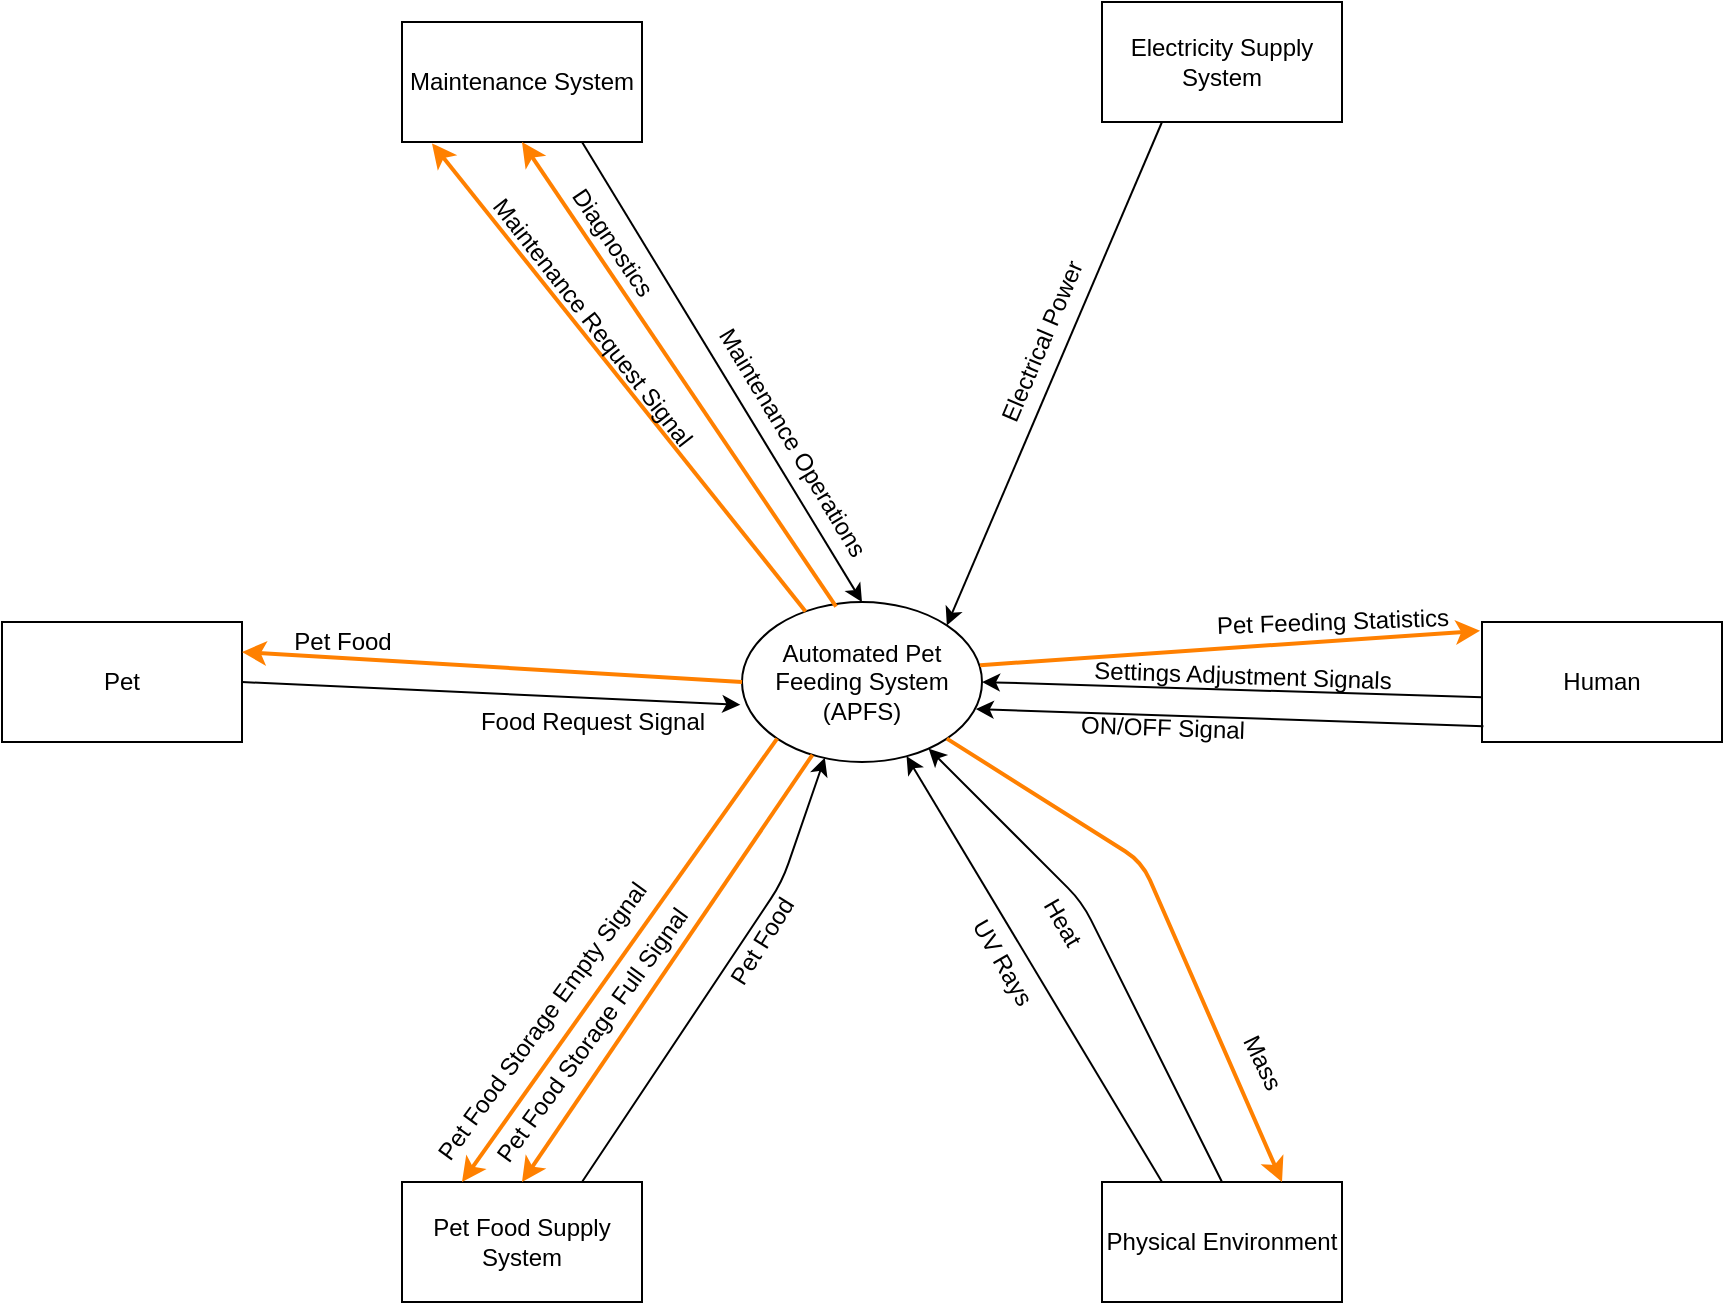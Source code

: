 <mxfile version="13.7.9" type="device"><diagram id="ZGR4iCLQ-0bVxlAiGizC" name="Page-1"><mxGraphModel dx="1086" dy="806" grid="1" gridSize="10" guides="1" tooltips="1" connect="1" arrows="1" fold="1" page="1" pageScale="1" pageWidth="1100" pageHeight="1100" math="0" shadow="0"><root><mxCell id="0"/><mxCell id="1" parent="0"/><mxCell id="g9lmOBWHkZ9cklrI8hA4-1" value="Automated Pet Feeding System (APFS)" style="ellipse;whiteSpace=wrap;html=1;" parent="1" vertex="1"><mxGeometry x="490" y="510" width="120" height="80" as="geometry"/></mxCell><mxCell id="g9lmOBWHkZ9cklrI8hA4-2" value="Physical Environment" style="rounded=0;whiteSpace=wrap;html=1;" parent="1" vertex="1"><mxGeometry x="670" y="800" width="120" height="60" as="geometry"/></mxCell><mxCell id="g9lmOBWHkZ9cklrI8hA4-3" value="Pet" style="whiteSpace=wrap;html=1;" parent="1" vertex="1"><mxGeometry x="120" y="520" width="120" height="60" as="geometry"/></mxCell><mxCell id="g9lmOBWHkZ9cklrI8hA4-4" value="Human" style="whiteSpace=wrap;html=1;" parent="1" vertex="1"><mxGeometry x="860" y="520" width="120" height="60" as="geometry"/></mxCell><mxCell id="g9lmOBWHkZ9cklrI8hA4-5" value="Pet Food Supply System" style="whiteSpace=wrap;html=1;" parent="1" vertex="1"><mxGeometry x="320" y="800" width="120" height="60" as="geometry"/></mxCell><mxCell id="g9lmOBWHkZ9cklrI8hA4-7" value="Maintenance System" style="whiteSpace=wrap;html=1;" parent="1" vertex="1"><mxGeometry x="320" y="220" width="120" height="60" as="geometry"/></mxCell><mxCell id="g9lmOBWHkZ9cklrI8hA4-8" value="Electricity Supply System" style="whiteSpace=wrap;html=1;" parent="1" vertex="1"><mxGeometry x="670" y="210" width="120" height="60" as="geometry"/></mxCell><mxCell id="g9lmOBWHkZ9cklrI8hA4-9" value="" style="endArrow=classic;html=1;entryX=0.345;entryY=0.973;entryDx=0;entryDy=0;entryPerimeter=0;exitX=0.75;exitY=0;exitDx=0;exitDy=0;" parent="1" source="g9lmOBWHkZ9cklrI8hA4-5" target="g9lmOBWHkZ9cklrI8hA4-1" edge="1"><mxGeometry width="50" height="50" relative="1" as="geometry"><mxPoint x="370" y="410" as="sourcePoint"/><mxPoint x="420" y="360" as="targetPoint"/><Array as="points"><mxPoint x="510" y="650"/></Array></mxGeometry></mxCell><mxCell id="g9lmOBWHkZ9cklrI8hA4-10" value="" style="endArrow=classic;html=1;entryX=0.5;entryY=0;entryDx=0;entryDy=0;strokeColor=#FF8000;strokeWidth=2;" parent="1" source="g9lmOBWHkZ9cklrI8hA4-1" target="g9lmOBWHkZ9cklrI8hA4-5" edge="1"><mxGeometry width="50" height="50" relative="1" as="geometry"><mxPoint x="330" y="670" as="sourcePoint"/><mxPoint x="380" y="620" as="targetPoint"/></mxGeometry></mxCell><mxCell id="g9lmOBWHkZ9cklrI8hA4-11" value="" style="endArrow=classic;html=1;exitX=0;exitY=0.5;exitDx=0;exitDy=0;entryX=1;entryY=0.25;entryDx=0;entryDy=0;strokeColor=#FF8000;strokeWidth=2;" parent="1" source="g9lmOBWHkZ9cklrI8hA4-1" target="g9lmOBWHkZ9cklrI8hA4-3" edge="1"><mxGeometry width="50" height="50" relative="1" as="geometry"><mxPoint x="400" y="550" as="sourcePoint"/><mxPoint x="450" y="500" as="targetPoint"/></mxGeometry></mxCell><mxCell id="g9lmOBWHkZ9cklrI8hA4-13" value="" style="endArrow=classic;html=1;entryX=-0.007;entryY=0.642;entryDx=0;entryDy=0;entryPerimeter=0;exitX=1;exitY=0.5;exitDx=0;exitDy=0;" parent="1" source="g9lmOBWHkZ9cklrI8hA4-3" target="g9lmOBWHkZ9cklrI8hA4-1" edge="1"><mxGeometry width="50" height="50" relative="1" as="geometry"><mxPoint x="280" y="640" as="sourcePoint"/><mxPoint x="330" y="590" as="targetPoint"/></mxGeometry></mxCell><mxCell id="g9lmOBWHkZ9cklrI8hA4-14" value="Pet Food" style="text;html=1;align=center;verticalAlign=middle;resizable=0;points=[];autosize=1;" parent="1" vertex="1"><mxGeometry x="260" y="520" width="60" height="20" as="geometry"/></mxCell><mxCell id="g9lmOBWHkZ9cklrI8hA4-15" value="Food Request Signal" style="text;html=1;align=center;verticalAlign=middle;resizable=0;points=[];autosize=1;" parent="1" vertex="1"><mxGeometry x="350" y="560" width="130" height="20" as="geometry"/></mxCell><mxCell id="g9lmOBWHkZ9cklrI8hA4-16" value="Pet Food" style="text;html=1;align=center;verticalAlign=middle;resizable=0;points=[];autosize=1;rotation=-58;" parent="1" vertex="1"><mxGeometry x="470" y="670" width="60" height="20" as="geometry"/></mxCell><mxCell id="g9lmOBWHkZ9cklrI8hA4-17" value="Pet Food Storage Full Signal" style="text;html=1;align=center;verticalAlign=middle;resizable=0;points=[];autosize=1;rotation=306;" parent="1" vertex="1"><mxGeometry x="330" y="717" width="170" height="20" as="geometry"/></mxCell><mxCell id="g9lmOBWHkZ9cklrI8hA4-18" value="" style="endArrow=classic;html=1;exitX=0.25;exitY=0;exitDx=0;exitDy=0;" parent="1" source="g9lmOBWHkZ9cklrI8hA4-2" target="g9lmOBWHkZ9cklrI8hA4-1" edge="1"><mxGeometry width="50" height="50" relative="1" as="geometry"><mxPoint x="630" y="700" as="sourcePoint"/><mxPoint x="680" y="650" as="targetPoint"/></mxGeometry></mxCell><mxCell id="g9lmOBWHkZ9cklrI8hA4-19" value="UV Rays" style="text;html=1;align=center;verticalAlign=middle;resizable=0;points=[];autosize=1;rotation=60;" parent="1" vertex="1"><mxGeometry x="590" y="680" width="60" height="20" as="geometry"/></mxCell><mxCell id="g9lmOBWHkZ9cklrI8hA4-20" value="" style="endArrow=classic;html=1;exitX=0.5;exitY=0;exitDx=0;exitDy=0;" parent="1" source="g9lmOBWHkZ9cklrI8hA4-2" target="g9lmOBWHkZ9cklrI8hA4-1" edge="1"><mxGeometry width="50" height="50" relative="1" as="geometry"><mxPoint x="710" y="680" as="sourcePoint"/><mxPoint x="760" y="630" as="targetPoint"/><Array as="points"><mxPoint x="660" y="660"/></Array></mxGeometry></mxCell><mxCell id="g9lmOBWHkZ9cklrI8hA4-21" value="Heat" style="text;html=1;align=center;verticalAlign=middle;resizable=0;points=[];autosize=1;rotation=60;" parent="1" vertex="1"><mxGeometry x="630" y="660" width="40" height="20" as="geometry"/></mxCell><mxCell id="g9lmOBWHkZ9cklrI8hA4-22" value="" style="endArrow=classic;html=1;entryX=0.75;entryY=0;entryDx=0;entryDy=0;exitX=1;exitY=1;exitDx=0;exitDy=0;strokeColor=#FF8000;strokeWidth=2;" parent="1" source="g9lmOBWHkZ9cklrI8hA4-1" target="g9lmOBWHkZ9cklrI8hA4-2" edge="1"><mxGeometry width="50" height="50" relative="1" as="geometry"><mxPoint x="590" y="600" as="sourcePoint"/><mxPoint x="770" y="590" as="targetPoint"/><Array as="points"><mxPoint x="690" y="640"/></Array></mxGeometry></mxCell><mxCell id="g9lmOBWHkZ9cklrI8hA4-23" value="Mass" style="text;html=1;align=center;verticalAlign=middle;resizable=0;points=[];autosize=1;rotation=64;" parent="1" vertex="1"><mxGeometry x="730" y="730" width="40" height="20" as="geometry"/></mxCell><mxCell id="g9lmOBWHkZ9cklrI8hA4-24" value="" style="endArrow=classic;html=1;entryX=0.125;entryY=1.012;entryDx=0;entryDy=0;strokeColor=#FF8000;strokeWidth=2;entryPerimeter=0;" parent="1" source="g9lmOBWHkZ9cklrI8hA4-1" target="g9lmOBWHkZ9cklrI8hA4-7" edge="1"><mxGeometry width="50" height="50" relative="1" as="geometry"><mxPoint x="250" y="440" as="sourcePoint"/><mxPoint x="300" y="390" as="targetPoint"/></mxGeometry></mxCell><mxCell id="g9lmOBWHkZ9cklrI8hA4-25" value="Maintenance Request Signal" style="text;html=1;align=center;verticalAlign=middle;resizable=0;points=[];autosize=1;rotation=52;" parent="1" vertex="1"><mxGeometry x="330" y="360" width="170" height="20" as="geometry"/></mxCell><mxCell id="g9lmOBWHkZ9cklrI8hA4-26" value="" style="endArrow=classic;html=1;entryX=0.25;entryY=0;entryDx=0;entryDy=0;strokeColor=#FF8000;strokeWidth=2;jumpSize=1;exitX=0;exitY=1;exitDx=0;exitDy=0;" parent="1" target="g9lmOBWHkZ9cklrI8hA4-5" edge="1" source="g9lmOBWHkZ9cklrI8hA4-1"><mxGeometry width="50" height="50" relative="1" as="geometry"><mxPoint x="490" y="590" as="sourcePoint"/><mxPoint x="310" y="670" as="targetPoint"/></mxGeometry></mxCell><mxCell id="g9lmOBWHkZ9cklrI8hA4-27" value="Pet Food Storage Empty Signal" style="text;html=1;align=center;verticalAlign=middle;resizable=0;points=[];autosize=1;rotation=306;" parent="1" vertex="1"><mxGeometry x="300" y="710" width="180" height="20" as="geometry"/></mxCell><mxCell id="g9lmOBWHkZ9cklrI8hA4-29" value="Electrical Power" style="text;html=1;align=center;verticalAlign=middle;resizable=0;points=[];autosize=1;rotation=293;" parent="1" vertex="1"><mxGeometry x="590" y="370" width="100" height="20" as="geometry"/></mxCell><mxCell id="g9lmOBWHkZ9cklrI8hA4-30" value="" style="endArrow=classic;html=1;exitX=0.25;exitY=1;exitDx=0;exitDy=0;entryX=1;entryY=0;entryDx=0;entryDy=0;" parent="1" source="g9lmOBWHkZ9cklrI8hA4-8" target="g9lmOBWHkZ9cklrI8hA4-1" edge="1"><mxGeometry width="50" height="50" relative="1" as="geometry"><mxPoint x="640" y="400" as="sourcePoint"/><mxPoint x="690" y="350" as="targetPoint"/></mxGeometry></mxCell><mxCell id="g9lmOBWHkZ9cklrI8hA4-31" value="" style="endArrow=classic;html=1;exitX=0.75;exitY=1;exitDx=0;exitDy=0;entryX=0.5;entryY=0;entryDx=0;entryDy=0;" parent="1" source="g9lmOBWHkZ9cklrI8hA4-7" target="g9lmOBWHkZ9cklrI8hA4-1" edge="1"><mxGeometry width="50" height="50" relative="1" as="geometry"><mxPoint x="650" y="580" as="sourcePoint"/><mxPoint x="700" y="530" as="targetPoint"/></mxGeometry></mxCell><mxCell id="g9lmOBWHkZ9cklrI8hA4-32" value="Maintenance Operations" style="text;html=1;align=center;verticalAlign=middle;resizable=0;points=[];autosize=1;rotation=59;" parent="1" vertex="1"><mxGeometry x="440" y="420" width="150" height="20" as="geometry"/></mxCell><mxCell id="g9lmOBWHkZ9cklrI8hA4-33" value="" style="endArrow=classic;html=1;entryX=-0.008;entryY=0.073;entryDx=0;entryDy=0;exitX=0.992;exitY=0.395;exitDx=0;exitDy=0;exitPerimeter=0;strokeColor=#FF8000;strokeWidth=2;entryPerimeter=0;" parent="1" source="g9lmOBWHkZ9cklrI8hA4-1" target="g9lmOBWHkZ9cklrI8hA4-4" edge="1"><mxGeometry width="50" height="50" relative="1" as="geometry"><mxPoint x="650" y="580" as="sourcePoint"/><mxPoint x="700" y="530" as="targetPoint"/></mxGeometry></mxCell><mxCell id="g9lmOBWHkZ9cklrI8hA4-34" value="Pet Feeding Statistics" style="text;html=1;align=center;verticalAlign=middle;resizable=0;points=[];autosize=1;rotation=358;" parent="1" vertex="1"><mxGeometry x="720" y="510" width="130" height="20" as="geometry"/></mxCell><mxCell id="g9lmOBWHkZ9cklrI8hA4-35" value="" style="endArrow=classic;html=1;exitX=0.392;exitY=0.029;exitDx=0;exitDy=0;exitPerimeter=0;entryX=0.5;entryY=1;entryDx=0;entryDy=0;strokeColor=#FF8000;strokeWidth=2;" parent="1" source="g9lmOBWHkZ9cklrI8hA4-1" target="g9lmOBWHkZ9cklrI8hA4-7" edge="1"><mxGeometry width="50" height="50" relative="1" as="geometry"><mxPoint x="570" y="320" as="sourcePoint"/><mxPoint x="620" y="270" as="targetPoint"/></mxGeometry></mxCell><mxCell id="g9lmOBWHkZ9cklrI8hA4-36" value="Diagnostics" style="text;html=1;align=center;verticalAlign=middle;resizable=0;points=[];autosize=1;rotation=56;" parent="1" vertex="1"><mxGeometry x="385" y="320" width="80" height="20" as="geometry"/></mxCell><mxCell id="g9lmOBWHkZ9cklrI8hA4-38" value="" style="endArrow=classic;html=1;exitX=0.002;exitY=0.628;exitDx=0;exitDy=0;entryX=1;entryY=0.5;entryDx=0;entryDy=0;exitPerimeter=0;" parent="1" source="g9lmOBWHkZ9cklrI8hA4-4" target="g9lmOBWHkZ9cklrI8hA4-1" edge="1"><mxGeometry width="50" height="50" relative="1" as="geometry"><mxPoint x="860" y="660" as="sourcePoint"/><mxPoint x="910" y="610" as="targetPoint"/></mxGeometry></mxCell><mxCell id="g9lmOBWHkZ9cklrI8hA4-39" value="ON/OFF Signal" style="text;html=1;align=center;verticalAlign=middle;resizable=0;points=[];autosize=1;rotation=2;" parent="1" vertex="1"><mxGeometry x="650" y="563" width="100" height="20" as="geometry"/></mxCell><mxCell id="g9lmOBWHkZ9cklrI8hA4-40" value="" style="endArrow=classic;html=1;exitX=0.006;exitY=0.868;exitDx=0;exitDy=0;entryX=0.974;entryY=0.669;entryDx=0;entryDy=0;entryPerimeter=0;exitPerimeter=0;" parent="1" source="g9lmOBWHkZ9cklrI8hA4-4" target="g9lmOBWHkZ9cklrI8hA4-1" edge="1"><mxGeometry width="50" height="50" relative="1" as="geometry"><mxPoint x="840" y="590" as="sourcePoint"/><mxPoint x="613" y="564" as="targetPoint"/></mxGeometry></mxCell><mxCell id="g9lmOBWHkZ9cklrI8hA4-41" value="Settings Adjustment Signals" style="text;html=1;align=center;verticalAlign=middle;resizable=0;points=[];autosize=1;rotation=2;" parent="1" vertex="1"><mxGeometry x="660" y="537" width="160" height="20" as="geometry"/></mxCell></root></mxGraphModel></diagram></mxfile>